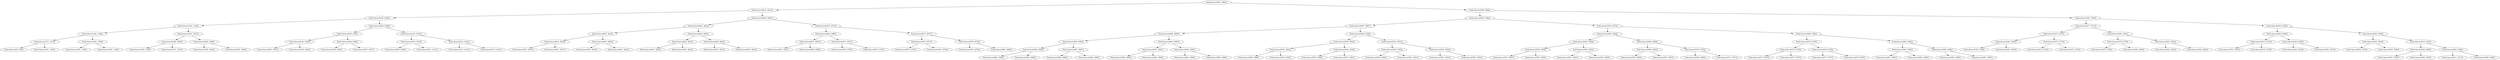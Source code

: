 digraph G{
1762381442 [label="Node{data=[4981, 4981]}"]
1762381442 -> 1132964652
1132964652 [label="Node{data=[4814, 4814]}"]
1132964652 -> 1131145028
1131145028 [label="Node{data=[4300, 4300]}"]
1131145028 -> 129157164
129157164 [label="Node{data=[1334, 1334]}"]
129157164 -> 821717382
821717382 [label="Node{data=[1294, 1294]}"]
821717382 -> 1322941054
1322941054 [label="Node{data=[1273, 1273]}"]
1322941054 -> 1377301798
1377301798 [label="Node{data=[935, 935]}"]
1322941054 -> 1131783392
1131783392 [label="Node{data=[1293, 1293]}"]
821717382 -> 538989393
538989393 [label="Node{data=[1296, 1296]}"]
538989393 -> 1026872481
1026872481 [label="Node{data=[1295, 1295]}"]
538989393 -> 1348970724
1348970724 [label="Node{data=[1326, 1326]}"]
129157164 -> 1046168748
1046168748 [label="Node{data=[3551, 3551]}"]
1046168748 -> 482554605
482554605 [label="Node{data=[2084, 2084]}"]
482554605 -> 130640904
130640904 [label="Node{data=[1359, 1359]}"]
482554605 -> 1778697373
1778697373 [label="Node{data=[3531, 3531]}"]
1046168748 -> 236880725
236880725 [label="Node{data=[4298, 4298]}"]
236880725 -> 198155297
198155297 [label="Node{data=[3592, 3592]}"]
236880725 -> 1193941116
1193941116 [label="Node{data=[4299, 4299]}"]
1131145028 -> 197532712
197532712 [label="Node{data=[4308, 4308]}"]
197532712 -> 1907892782
1907892782 [label="Node{data=[4304, 4304]}"]
1907892782 -> 115443372
115443372 [label="Node{data=[4302, 4302]}"]
115443372 -> 287279092
287279092 [label="Node{data=[4301, 4301]}"]
115443372 -> 713289379
713289379 [label="Node{data=[4303, 4303]}"]
1907892782 -> 437915791
437915791 [label="Node{data=[4306, 4306]}"]
437915791 -> 272900486
272900486 [label="Node{data=[4305, 4305]}"]
437915791 -> 2097755229
2097755229 [label="Node{data=[4307, 4307]}"]
197532712 -> 1221209001
1221209001 [label="Node{data=[4312, 4312]}"]
1221209001 -> 43959383
43959383 [label="Node{data=[4310, 4310]}"]
43959383 -> 862428563
862428563 [label="Node{data=[4309, 4309]}"]
43959383 -> 125369470
125369470 [label="Node{data=[4311, 4311]}"]
1221209001 -> 511051867
511051867 [label="Node{data=[4314, 4314]}"]
511051867 -> 1782504382
1782504382 [label="Node{data=[4313, 4313]}"]
511051867 -> 1698322543
1698322543 [label="Node{data=[4315, 4315]}"]
1132964652 -> 627168186
627168186 [label="Node{data=[4830, 4830]}"]
627168186 -> 192623517
192623517 [label="Node{data=[4822, 4822]}"]
192623517 -> 386202215
386202215 [label="Node{data=[4818, 4818]}"]
386202215 -> 550121928
550121928 [label="Node{data=[4816, 4816]}"]
550121928 -> 186505832
186505832 [label="Node{data=[4815, 4815]}"]
550121928 -> 1495856973
1495856973 [label="Node{data=[4817, 4817]}"]
386202215 -> 1766844877
1766844877 [label="Node{data=[4820, 4820]}"]
1766844877 -> 419086685
419086685 [label="Node{data=[4819, 4819]}"]
1766844877 -> 2102498992
2102498992 [label="Node{data=[4821, 4821]}"]
192623517 -> 1675465928
1675465928 [label="Node{data=[4826, 4826]}"]
1675465928 -> 1967790335
1967790335 [label="Node{data=[4824, 4824]}"]
1967790335 -> 997515042
997515042 [label="Node{data=[4823, 4823]}"]
1967790335 -> 1247881962
1247881962 [label="Node{data=[4825, 4825]}"]
1675465928 -> 1167432890
1167432890 [label="Node{data=[4828, 4828]}"]
1167432890 -> 1623062807
1623062807 [label="Node{data=[4827, 4827]}"]
1167432890 -> 2108532717
2108532717 [label="Node{data=[4829, 4829]}"]
627168186 -> 1046013128
1046013128 [label="Node{data=[4973, 4973]}"]
1046013128 -> 1472319477
1472319477 [label="Node{data=[4969, 4969]}"]
1472319477 -> 1488712027
1488712027 [label="Node{data=[4967, 4967]}"]
1488712027 -> 1211737966
1211737966 [label="Node{data=[4831, 4831]}"]
1488712027 -> 826176517
826176517 [label="Node{data=[4968, 4968]}"]
1472319477 -> 1759095728
1759095728 [label="Node{data=[4971, 4971]}"]
1759095728 -> 1869594329
1869594329 [label="Node{data=[4970, 4970]}"]
1759095728 -> 1793619597
1793619597 [label="Node{data=[4972, 4972]}"]
1046013128 -> 682932617
682932617 [label="Node{data=[4977, 4977]}"]
682932617 -> 227869444
227869444 [label="Node{data=[4975, 4975]}"]
227869444 -> 530509081
530509081 [label="Node{data=[4974, 4974]}"]
227869444 -> 921418873
921418873 [label="Node{data=[4976, 4976]}"]
682932617 -> 1000219612
1000219612 [label="Node{data=[4979, 4979]}"]
1000219612 -> 515283592
515283592 [label="Node{data=[4978, 4978]}"]
1000219612 -> 1982351970
1982351970 [label="Node{data=[4980, 4980]}"]
1762381442 -> 499857578
499857578 [label="Node{data=[5088, 5088]}"]
499857578 -> 1459709964
1459709964 [label="Node{data=[5056, 5056]}"]
1459709964 -> 2110376638
2110376638 [label="Node{data=[4997, 4997]}"]
2110376638 -> 1233577023
1233577023 [label="Node{data=[4989, 4989]}"]
1233577023 -> 223120333
223120333 [label="Node{data=[4985, 4985]}"]
223120333 -> 1372705632
1372705632 [label="Node{data=[4983, 4983]}"]
1372705632 -> 1652457438
1652457438 [label="Node{data=[4982, 4982]}"]
1372705632 -> 480757938
480757938 [label="Node{data=[4984, 4984]}"]
223120333 -> 1968978440
1968978440 [label="Node{data=[4987, 4987]}"]
1968978440 -> 717864208
717864208 [label="Node{data=[4986, 4986]}"]
1968978440 -> 1004058392
1004058392 [label="Node{data=[4988, 4988]}"]
1233577023 -> 421010057
421010057 [label="Node{data=[4993, 4993]}"]
421010057 -> 226557912
226557912 [label="Node{data=[4991, 4991]}"]
226557912 -> 1791423045
1791423045 [label="Node{data=[4990, 4990]}"]
226557912 -> 349763698
349763698 [label="Node{data=[4992, 4992]}"]
421010057 -> 1296921650
1296921650 [label="Node{data=[4995, 4995]}"]
1296921650 -> 1203317884
1203317884 [label="Node{data=[4994, 4994]}"]
1296921650 -> 439396884
439396884 [label="Node{data=[4996, 4996]}"]
2110376638 -> 1232652872
1232652872 [label="Node{data=[5048, 5048]}"]
1232652872 -> 1865604017
1865604017 [label="Node{data=[5044, 5044]}"]
1865604017 -> 1634124007
1634124007 [label="Node{data=[5025, 5025]}"]
1634124007 -> 2115614421
2115614421 [label="Node{data=[4998, 4998]}"]
1634124007 -> 1899760084
1899760084 [label="Node{data=[5043, 5043]}"]
1865604017 -> 137014033
137014033 [label="Node{data=[5046, 5046]}"]
137014033 -> 1604072203
1604072203 [label="Node{data=[5045, 5045]}"]
137014033 -> 1811978547
1811978547 [label="Node{data=[5047, 5047]}"]
1232652872 -> 2103664590
2103664590 [label="Node{data=[5052, 5052]}"]
2103664590 -> 541856080
541856080 [label="Node{data=[5050, 5050]}"]
541856080 -> 511076921
511076921 [label="Node{data=[5049, 5049]}"]
541856080 -> 1985458629
1985458629 [label="Node{data=[5051, 5051]}"]
2103664590 -> 288165358
288165358 [label="Node{data=[5054, 5054]}"]
288165358 -> 1361790986
1361790986 [label="Node{data=[5053, 5053]}"]
288165358 -> 2082588596
2082588596 [label="Node{data=[5055, 5055]}"]
1459709964 -> 926124140
926124140 [label="Node{data=[5072, 5072]}"]
926124140 -> 1317576985
1317576985 [label="Node{data=[5064, 5064]}"]
1317576985 -> 1172888538
1172888538 [label="Node{data=[5060, 5060]}"]
1172888538 -> 931571892
931571892 [label="Node{data=[5058, 5058]}"]
931571892 -> 484259520
484259520 [label="Node{data=[5057, 5057]}"]
931571892 -> 391568427
391568427 [label="Node{data=[5059, 5059]}"]
1172888538 -> 342090512
342090512 [label="Node{data=[5062, 5062]}"]
342090512 -> 379726368
379726368 [label="Node{data=[5061, 5061]}"]
342090512 -> 1664906498
1664906498 [label="Node{data=[5063, 5063]}"]
1317576985 -> 1110072010
1110072010 [label="Node{data=[5068, 5068]}"]
1110072010 -> 1230654204
1230654204 [label="Node{data=[5066, 5066]}"]
1230654204 -> 1320065757
1320065757 [label="Node{data=[5065, 5065]}"]
1230654204 -> 1312449135
1312449135 [label="Node{data=[5067, 5067]}"]
1110072010 -> 1591123304
1591123304 [label="Node{data=[5070, 5070]}"]
1591123304 -> 1161834980
1161834980 [label="Node{data=[5069, 5069]}"]
1591123304 -> 2130846691
2130846691 [label="Node{data=[5071, 5071]}"]
926124140 -> 1656098678
1656098678 [label="Node{data=[5080, 5080]}"]
1656098678 -> 140632981
140632981 [label="Node{data=[5076, 5076]}"]
140632981 -> 1282026604
1282026604 [label="Node{data=[5074, 5074]}"]
1282026604 -> 580453177
580453177 [label="Node{data=[5073, 5073]}"]
1282026604 -> 1887856035
1887856035 [label="Node{data=[5075, 5075]}"]
140632981 -> 2004639085
2004639085 [label="Node{data=[5078, 5078]}"]
2004639085 -> 1785202338
1785202338 [label="Node{data=[5077, 5077]}"]
2004639085 -> 8540189
8540189 [label="Node{data=[5079, 5079]}"]
1656098678 -> 1131058899
1131058899 [label="Node{data=[5084, 5084]}"]
1131058899 -> 1458056422
1458056422 [label="Node{data=[5082, 5082]}"]
1458056422 -> 2082438543
2082438543 [label="Node{data=[5081, 5081]}"]
1458056422 -> 1854916777
1854916777 [label="Node{data=[5083, 5083]}"]
1131058899 -> 2042890149
2042890149 [label="Node{data=[5086, 5086]}"]
2042890149 -> 1859951463
1859951463 [label="Node{data=[5085, 5085]}"]
2042890149 -> 1772646454
1772646454 [label="Node{data=[5087, 5087]}"]
499857578 -> 2045916970
2045916970 [label="Node{data=[5285, 5285]}"]
2045916970 -> 542310046
542310046 [label="Node{data=[5277, 5277]}"]
542310046 -> 710889040
710889040 [label="Node{data=[5273, 5273]}"]
710889040 -> 6075117
6075117 [label="Node{data=[5242, 5242]}"]
6075117 -> 1753190059
1753190059 [label="Node{data=[5109, 5109]}"]
6075117 -> 1609448244
1609448244 [label="Node{data=[5263, 5263]}"]
710889040 -> 261342039
261342039 [label="Node{data=[5275, 5275]}"]
261342039 -> 1782432658
1782432658 [label="Node{data=[5274, 5274]}"]
261342039 -> 2116223656
2116223656 [label="Node{data=[5276, 5276]}"]
542310046 -> 1354412483
1354412483 [label="Node{data=[5281, 5281]}"]
1354412483 -> 1092766200
1092766200 [label="Node{data=[5279, 5279]}"]
1092766200 -> 1158099741
1158099741 [label="Node{data=[5278, 5278]}"]
1092766200 -> 601313111
601313111 [label="Node{data=[5280, 5280]}"]
1354412483 -> 644269639
644269639 [label="Node{data=[5283, 5283]}"]
644269639 -> 1968711418
1968711418 [label="Node{data=[5282, 5282]}"]
644269639 -> 163277975
163277975 [label="Node{data=[5284, 5284]}"]
2045916970 -> 269432576
269432576 [label="Node{data=[9302, 9302]}"]
269432576 -> 4956088
4956088 [label="Node{data=[8540, 8540]}"]
4956088 -> 881854141
881854141 [label="Node{data=[6512, 6512]}"]
881854141 -> 1721572204
1721572204 [label="Node{data=[5553, 5553]}"]
881854141 -> 256087944
256087944 [label="Node{data=[8370, 8370]}"]
4956088 -> 1403617159
1403617159 [label="Node{data=[9300, 9300]}"]
1403617159 -> 1731739297
1731739297 [label="Node{data=[9043, 9043]}"]
1403617159 -> 1777340241
1777340241 [label="Node{data=[9301, 9301]}"]
269432576 -> 2048670256
2048670256 [label="Node{data=[9306, 9306]}"]
2048670256 -> 1649489843
1649489843 [label="Node{data=[9304, 9304]}"]
1649489843 -> 1144705134
1144705134 [label="Node{data=[9303, 9303]}"]
1649489843 -> 769250623
769250623 [label="Node{data=[9305, 9305]}"]
2048670256 -> 906995470
906995470 [label="Node{data=[9310, 9310]}"]
906995470 -> 1569252051
1569252051 [label="Node{data=[9308, 9308]}"]
1569252051 -> 1336144044
1336144044 [label="Node{data=[9307, 9307]}"]
1569252051 -> 741389386
741389386 [label="Node{data=[9309, 9309]}"]
906995470 -> 1733054741
1733054741 [label="Node{data=[9366, 9366]}"]
1733054741 -> 2110306645
2110306645 [label="Node{data=[9311, 9311]}"]
1733054741 -> 759038160
759038160 [label="Node{data=[9369, 9369]}"]
}